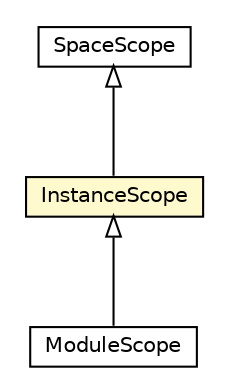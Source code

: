 #!/usr/local/bin/dot
#
# Class diagram 
# Generated by UMLGraph version R5_6-24-gf6e263 (http://www.umlgraph.org/)
#

digraph G {
	edge [fontname="Helvetica",fontsize=10,labelfontname="Helvetica",labelfontsize=10];
	node [fontname="Helvetica",fontsize=10,shape=plaintext];
	nodesep=0.25;
	ranksep=0.5;
	// org.universAAL.middleware.interfaces.configuration.scope.ModuleScope
	c231167 [label=<<table title="org.universAAL.middleware.interfaces.configuration.scope.ModuleScope" border="0" cellborder="1" cellspacing="0" cellpadding="2" port="p" href="./ModuleScope.html">
		<tr><td><table border="0" cellspacing="0" cellpadding="1">
<tr><td align="center" balign="center"> ModuleScope </td></tr>
		</table></td></tr>
		</table>>, URL="./ModuleScope.html", fontname="Helvetica", fontcolor="black", fontsize=10.0];
	// org.universAAL.middleware.interfaces.configuration.scope.SpaceScope
	c231168 [label=<<table title="org.universAAL.middleware.interfaces.configuration.scope.SpaceScope" border="0" cellborder="1" cellspacing="0" cellpadding="2" port="p" href="./SpaceScope.html">
		<tr><td><table border="0" cellspacing="0" cellpadding="1">
<tr><td align="center" balign="center"> SpaceScope </td></tr>
		</table></td></tr>
		</table>>, URL="./SpaceScope.html", fontname="Helvetica", fontcolor="black", fontsize=10.0];
	// org.universAAL.middleware.interfaces.configuration.scope.InstanceScope
	c231171 [label=<<table title="org.universAAL.middleware.interfaces.configuration.scope.InstanceScope" border="0" cellborder="1" cellspacing="0" cellpadding="2" port="p" bgcolor="lemonChiffon" href="./InstanceScope.html">
		<tr><td><table border="0" cellspacing="0" cellpadding="1">
<tr><td align="center" balign="center"> InstanceScope </td></tr>
		</table></td></tr>
		</table>>, URL="./InstanceScope.html", fontname="Helvetica", fontcolor="black", fontsize=10.0];
	//org.universAAL.middleware.interfaces.configuration.scope.ModuleScope extends org.universAAL.middleware.interfaces.configuration.scope.InstanceScope
	c231171:p -> c231167:p [dir=back,arrowtail=empty];
	//org.universAAL.middleware.interfaces.configuration.scope.InstanceScope extends org.universAAL.middleware.interfaces.configuration.scope.SpaceScope
	c231168:p -> c231171:p [dir=back,arrowtail=empty];
}

